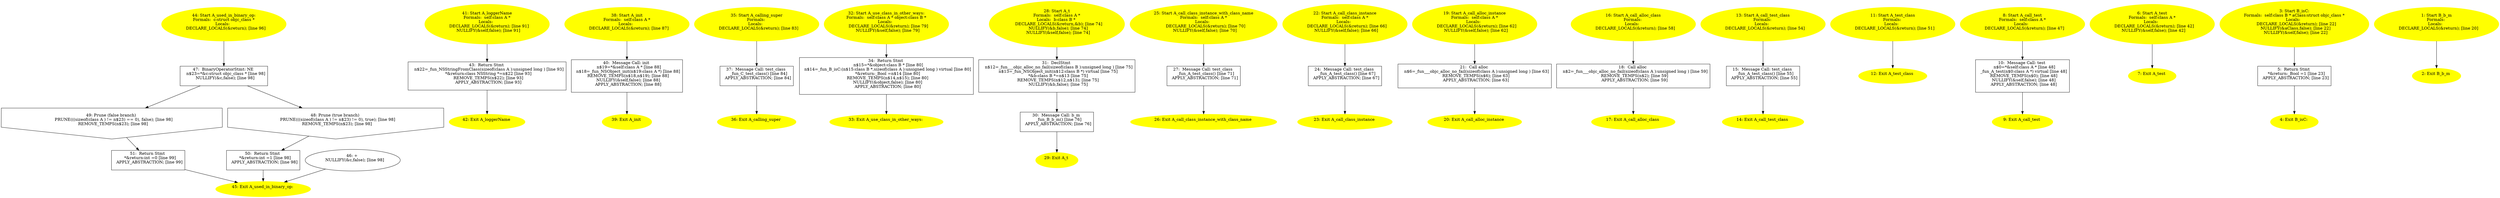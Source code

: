 digraph iCFG {
51 [label="51:  Return Stmt \n   *&return:int =0 [line 99]\n  APPLY_ABSTRACTION; [line 99]\n " shape="box"]
	

	 51 -> 45 ;
50 [label="50:  Return Stmt \n   *&return:int =1 [line 98]\n  APPLY_ABSTRACTION; [line 98]\n " shape="box"]
	

	 50 -> 45 ;
49 [label="49: Prune (false branch) \n   PRUNE(((sizeof(class A ) != n$23) == 0), false); [line 98]\n  REMOVE_TEMPS(n$23); [line 98]\n " shape="invhouse"]
	

	 49 -> 51 ;
48 [label="48: Prune (true branch) \n   PRUNE(((sizeof(class A ) != n$23) != 0), true); [line 98]\n  REMOVE_TEMPS(n$23); [line 98]\n " shape="invhouse"]
	

	 48 -> 50 ;
47 [label="47:  BinaryOperatorStmt: NE \n   n$23=*&c:struct objc_class * [line 98]\n  NULLIFY(&c,false); [line 98]\n " shape="box"]
	

	 47 -> 48 ;
	 47 -> 49 ;
46 [label="46: + \n   NULLIFY(&c,false); [line 98]\n " ]
	

	 46 -> 45 ;
45 [label="45: Exit A_used_in_binary_op: \n  " color=yellow style=filled]
	

44 [label="44: Start A_used_in_binary_op:\nFormals:  c:struct objc_class *\nLocals:  \n   DECLARE_LOCALS(&return); [line 96]\n " color=yellow style=filled]
	

	 44 -> 47 ;
43 [label="43:  Return Stmt \n   n$22=_fun_NSStringFromClass(sizeof(class A ):unsigned long ) [line 93]\n  *&return:class NSString *=n$22 [line 93]\n  REMOVE_TEMPS(n$22); [line 93]\n  APPLY_ABSTRACTION; [line 93]\n " shape="box"]
	

	 43 -> 42 ;
42 [label="42: Exit A_loggerName \n  " color=yellow style=filled]
	

41 [label="41: Start A_loggerName\nFormals:  self:class A *\nLocals:  \n   DECLARE_LOCALS(&return); [line 91]\n  NULLIFY(&self,false); [line 91]\n " color=yellow style=filled]
	

	 41 -> 43 ;
40 [label="40:  Message Call: init \n   n$19=*&self:class A * [line 88]\n  n$18=_fun_NSObject_init(n$19:class A *) [line 88]\n  REMOVE_TEMPS(n$18,n$19); [line 88]\n  NULLIFY(&self,false); [line 88]\n  APPLY_ABSTRACTION; [line 88]\n " shape="box"]
	

	 40 -> 39 ;
39 [label="39: Exit A_init \n  " color=yellow style=filled]
	

38 [label="38: Start A_init\nFormals:  self:class A *\nLocals:  \n   DECLARE_LOCALS(&return); [line 87]\n " color=yellow style=filled]
	

	 38 -> 40 ;
37 [label="37:  Message Call: test_class \n   _fun_C_test_class() [line 84]\n  APPLY_ABSTRACTION; [line 84]\n " shape="box"]
	

	 37 -> 36 ;
36 [label="36: Exit A_calling_super \n  " color=yellow style=filled]
	

35 [label="35: Start A_calling_super\nFormals: \nLocals:  \n   DECLARE_LOCALS(&return); [line 83]\n " color=yellow style=filled]
	

	 35 -> 37 ;
34 [label="34:  Return Stmt \n   n$15=*&object:class B * [line 80]\n  n$14=_fun_B_isC:(n$15:class B *,sizeof(class A ):unsigned long ) virtual [line 80]\n  *&return:_Bool =n$14 [line 80]\n  REMOVE_TEMPS(n$14,n$15); [line 80]\n  NULLIFY(&object,false); [line 80]\n  APPLY_ABSTRACTION; [line 80]\n " shape="box"]
	

	 34 -> 33 ;
33 [label="33: Exit A_use_class_in_other_ways: \n  " color=yellow style=filled]
	

32 [label="32: Start A_use_class_in_other_ways:\nFormals:  self:class A * object:class B *\nLocals:  \n   DECLARE_LOCALS(&return); [line 79]\n  NULLIFY(&self,false); [line 79]\n " color=yellow style=filled]
	

	 32 -> 34 ;
31 [label="31:  DeclStmt \n   n$12=_fun___objc_alloc_no_fail(sizeof(class B ):unsigned long ) [line 75]\n  n$13=_fun_NSObject_init(n$12:class B *) virtual [line 75]\n  *&b:class B *=n$13 [line 75]\n  REMOVE_TEMPS(n$12,n$13); [line 75]\n  NULLIFY(&b,false); [line 75]\n " shape="box"]
	

	 31 -> 30 ;
30 [label="30:  Message Call: b_m \n   _fun_B_b_m() [line 76]\n  APPLY_ABSTRACTION; [line 76]\n " shape="box"]
	

	 30 -> 29 ;
29 [label="29: Exit A_t \n  " color=yellow style=filled]
	

28 [label="28: Start A_t\nFormals:  self:class A *\nLocals:  b:class B * \n   DECLARE_LOCALS(&return,&b); [line 74]\n  NULLIFY(&b,false); [line 74]\n  NULLIFY(&self,false); [line 74]\n " color=yellow style=filled]
	

	 28 -> 31 ;
27 [label="27:  Message Call: test_class \n   _fun_A_test_class() [line 71]\n  APPLY_ABSTRACTION; [line 71]\n " shape="box"]
	

	 27 -> 26 ;
26 [label="26: Exit A_call_class_instance_with_class_name \n  " color=yellow style=filled]
	

25 [label="25: Start A_call_class_instance_with_class_name\nFormals:  self:class A *\nLocals:  \n   DECLARE_LOCALS(&return); [line 70]\n  NULLIFY(&self,false); [line 70]\n " color=yellow style=filled]
	

	 25 -> 27 ;
24 [label="24:  Message Call: test_class \n   _fun_A_test_class() [line 67]\n  APPLY_ABSTRACTION; [line 67]\n " shape="box"]
	

	 24 -> 23 ;
23 [label="23: Exit A_call_class_instance \n  " color=yellow style=filled]
	

22 [label="22: Start A_call_class_instance\nFormals:  self:class A *\nLocals:  \n   DECLARE_LOCALS(&return); [line 66]\n  NULLIFY(&self,false); [line 66]\n " color=yellow style=filled]
	

	 22 -> 24 ;
21 [label="21:  Call alloc \n   n$6=_fun___objc_alloc_no_fail(sizeof(class A ):unsigned long ) [line 63]\n  REMOVE_TEMPS(n$6); [line 63]\n  APPLY_ABSTRACTION; [line 63]\n " shape="box"]
	

	 21 -> 20 ;
20 [label="20: Exit A_call_alloc_instance \n  " color=yellow style=filled]
	

19 [label="19: Start A_call_alloc_instance\nFormals:  self:class A *\nLocals:  \n   DECLARE_LOCALS(&return); [line 62]\n  NULLIFY(&self,false); [line 62]\n " color=yellow style=filled]
	

	 19 -> 21 ;
18 [label="18:  Call alloc \n   n$2=_fun___objc_alloc_no_fail(sizeof(class A ):unsigned long ) [line 59]\n  REMOVE_TEMPS(n$2); [line 59]\n  APPLY_ABSTRACTION; [line 59]\n " shape="box"]
	

	 18 -> 17 ;
17 [label="17: Exit A_call_alloc_class \n  " color=yellow style=filled]
	

16 [label="16: Start A_call_alloc_class\nFormals: \nLocals:  \n   DECLARE_LOCALS(&return); [line 58]\n " color=yellow style=filled]
	

	 16 -> 18 ;
15 [label="15:  Message Call: test_class \n   _fun_A_test_class() [line 55]\n  APPLY_ABSTRACTION; [line 55]\n " shape="box"]
	

	 15 -> 14 ;
14 [label="14: Exit A_call_test_class \n  " color=yellow style=filled]
	

13 [label="13: Start A_call_test_class\nFormals: \nLocals:  \n   DECLARE_LOCALS(&return); [line 54]\n " color=yellow style=filled]
	

	 13 -> 15 ;
12 [label="12: Exit A_test_class \n  " color=yellow style=filled]
	

11 [label="11: Start A_test_class\nFormals: \nLocals:  \n   DECLARE_LOCALS(&return); [line 51]\n " color=yellow style=filled]
	

	 11 -> 12 ;
10 [label="10:  Message Call: test \n   n$0=*&self:class A * [line 48]\n  _fun_A_test(n$0:class A *) virtual [line 48]\n  REMOVE_TEMPS(n$0); [line 48]\n  NULLIFY(&self,false); [line 48]\n  APPLY_ABSTRACTION; [line 48]\n " shape="box"]
	

	 10 -> 9 ;
9 [label="9: Exit A_call_test \n  " color=yellow style=filled]
	

8 [label="8: Start A_call_test\nFormals:  self:class A *\nLocals:  \n   DECLARE_LOCALS(&return); [line 47]\n " color=yellow style=filled]
	

	 8 -> 10 ;
7 [label="7: Exit A_test \n  " color=yellow style=filled]
	

6 [label="6: Start A_test\nFormals:  self:class A *\nLocals:  \n   DECLARE_LOCALS(&return); [line 42]\n  NULLIFY(&self,false); [line 42]\n " color=yellow style=filled]
	

	 6 -> 7 ;
5 [label="5:  Return Stmt \n   *&return:_Bool =1 [line 23]\n  APPLY_ABSTRACTION; [line 23]\n " shape="box"]
	

	 5 -> 4 ;
4 [label="4: Exit B_isC: \n  " color=yellow style=filled]
	

3 [label="3: Start B_isC:\nFormals:  self:class B * aClass:struct objc_class *\nLocals:  \n   DECLARE_LOCALS(&return); [line 22]\n  NULLIFY(&aClass,false); [line 22]\n  NULLIFY(&self,false); [line 22]\n " color=yellow style=filled]
	

	 3 -> 5 ;
2 [label="2: Exit B_b_m \n  " color=yellow style=filled]
	

1 [label="1: Start B_b_m\nFormals: \nLocals:  \n   DECLARE_LOCALS(&return); [line 20]\n " color=yellow style=filled]
	

	 1 -> 2 ;
}

